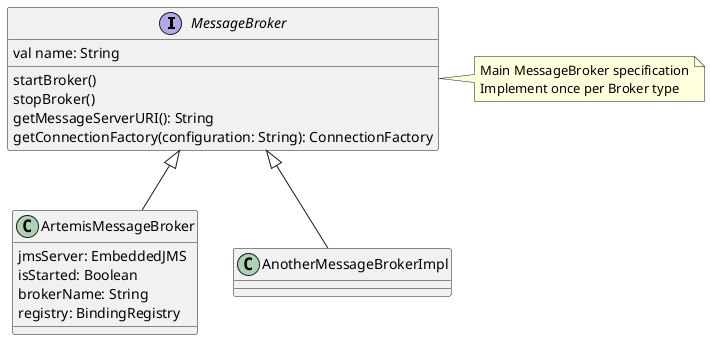 '
' Purpose: MessageBroker structure illustration
'
@startuml

    '
    ' Type definitions
    '
    interface MessageBroker {
      val name: String
      startBroker()
      stopBroker()
      getMessageServerURI(): String
      getConnectionFactory(configuration: String): ConnectionFactory
    }

    note right of MessageBroker
      Main MessageBroker specification
      Implement once per Broker type
    end note

    class ArtemisMessageBroker {
      jmsServer: EmbeddedJMS
      isStarted: Boolean
      brokerName: String
      registry: BindingRegistry
    }

    class AnotherMessageBrokerImpl {
    }

    '
    ' Relations
    '
    ArtemisMessageBroker -up-|> MessageBroker
    AnotherMessageBrokerImpl -up-|> MessageBroker
@enduml